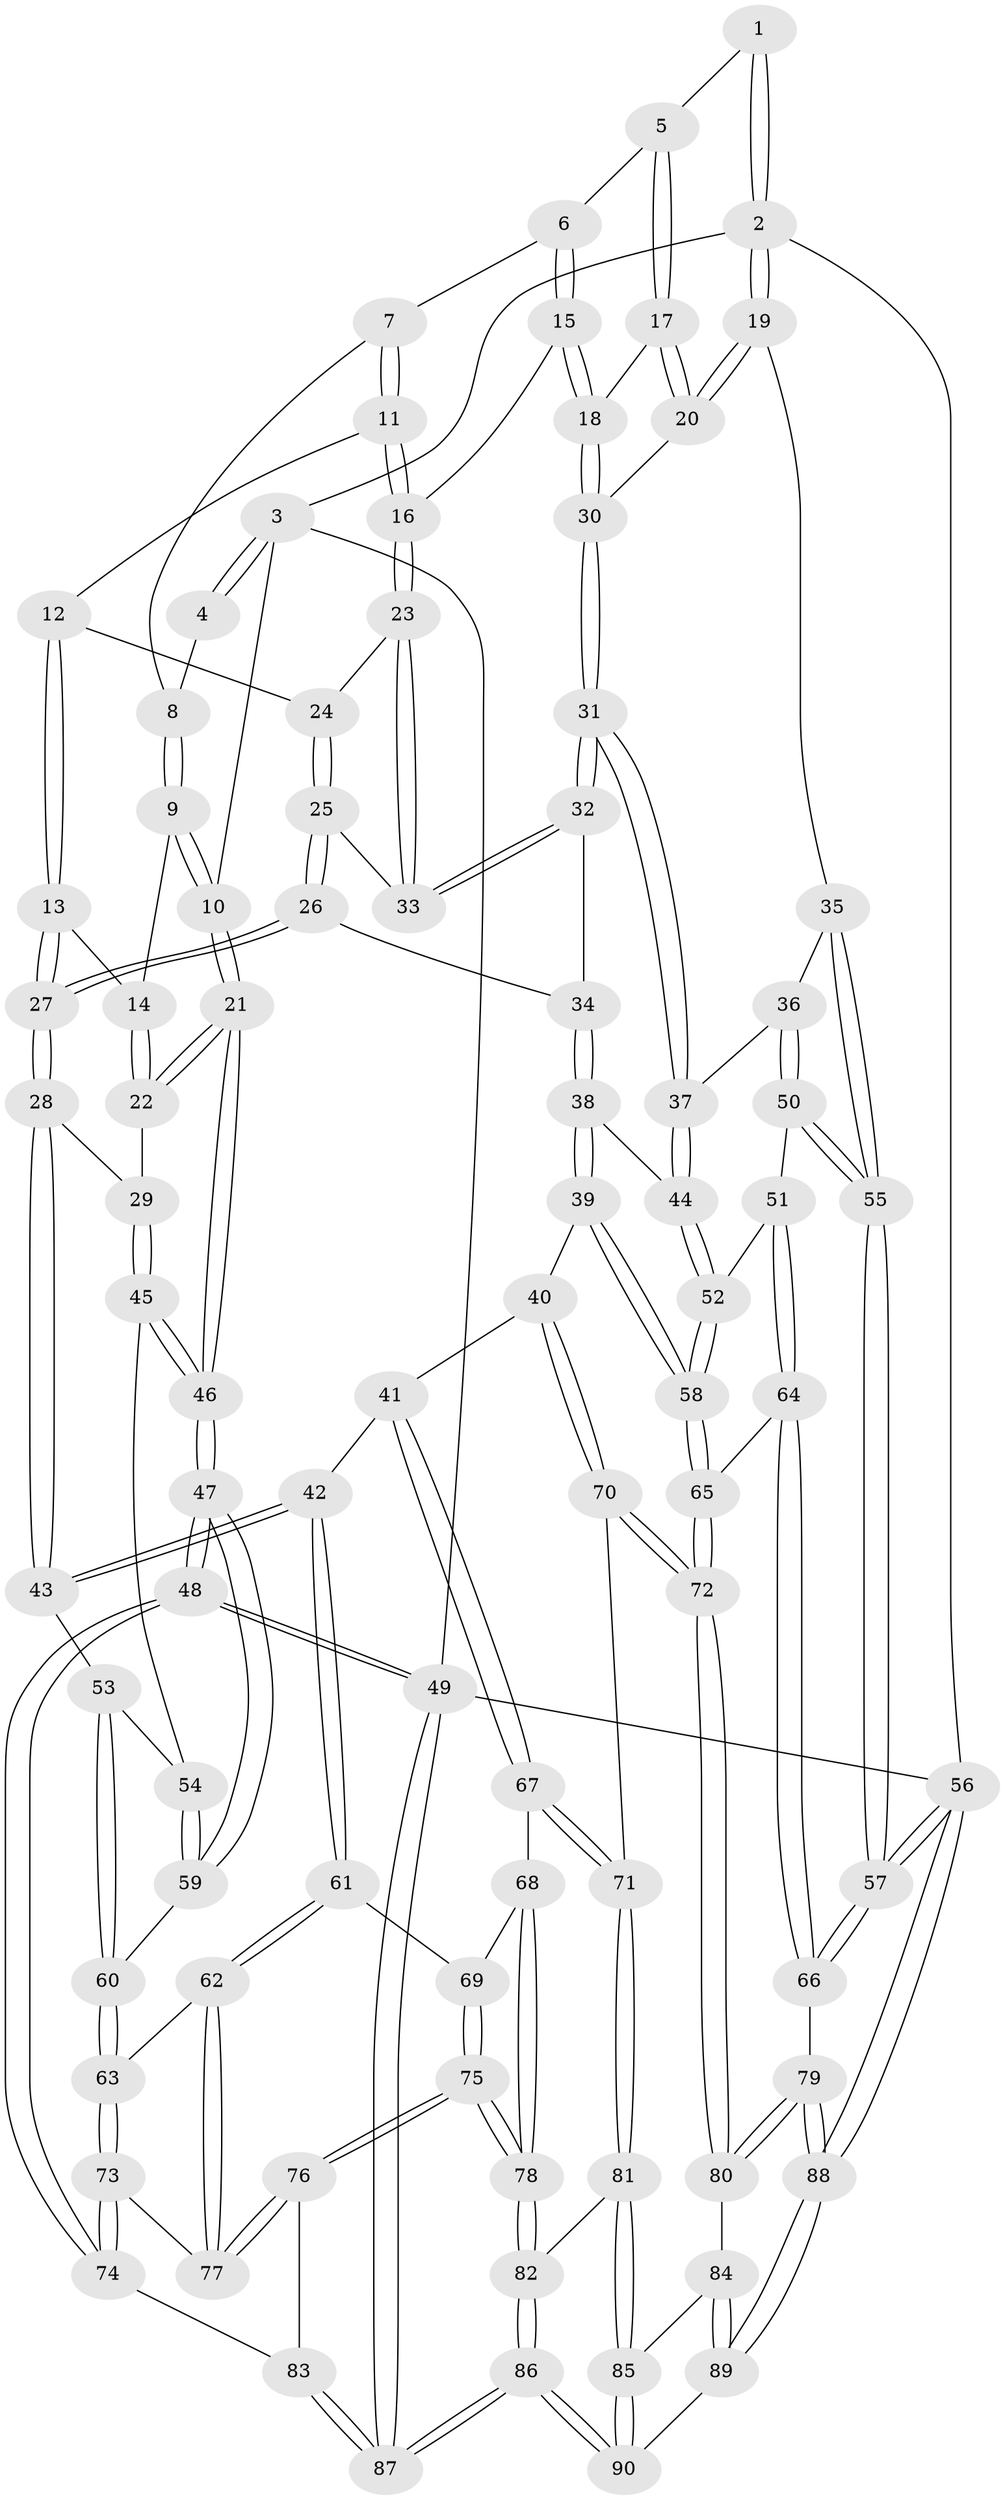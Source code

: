 // coarse degree distribution, {3: 0.14814814814814814, 8: 0.018518518518518517, 4: 0.48148148148148145, 5: 0.25925925925925924, 6: 0.09259259259259259}
// Generated by graph-tools (version 1.1) at 2025/42/03/06/25 10:42:32]
// undirected, 90 vertices, 222 edges
graph export_dot {
graph [start="1"]
  node [color=gray90,style=filled];
  1 [pos="+0.6687885556899316+0"];
  2 [pos="+1+0"];
  3 [pos="+0+0"];
  4 [pos="+0.40777857860561934+0"];
  5 [pos="+0.6676295813751665+0.07592001865796709"];
  6 [pos="+0.5500568753635654+0.09852427462081936"];
  7 [pos="+0.43382063895623535+0.07037327337230373"];
  8 [pos="+0.4151863254271519+0.05873281599398183"];
  9 [pos="+0.3357345165973313+0.11962527995002824"];
  10 [pos="+0+0"];
  11 [pos="+0.47331353673412146+0.2287028336123701"];
  12 [pos="+0.3997928517164203+0.24986145403360413"];
  13 [pos="+0.3865710003174784+0.24894299221862384"];
  14 [pos="+0.3290201196995908+0.16076524665499067"];
  15 [pos="+0.5296039981279392+0.23766975802938498"];
  16 [pos="+0.5152587416774034+0.2481665312018265"];
  17 [pos="+0.6703262235513392+0.07923989059512346"];
  18 [pos="+0.6582130216157293+0.2315461478162209"];
  19 [pos="+1+0.1197267559318568"];
  20 [pos="+0.9982193805699243+0.16070877124965743"];
  21 [pos="+0+0.025583708186481254"];
  22 [pos="+0.21623318660775143+0.26694809045231477"];
  23 [pos="+0.5150687843510026+0.2967919118442815"];
  24 [pos="+0.42538867272467124+0.2851698858972644"];
  25 [pos="+0.44782900225196165+0.3323257509689816"];
  26 [pos="+0.4146372998069537+0.3782912427509712"];
  27 [pos="+0.3169767592295183+0.39060640093778204"];
  28 [pos="+0.28733834651382734+0.40869045975485124"];
  29 [pos="+0.27022561022958147+0.3883400713835789"];
  30 [pos="+0.7160756607597071+0.34612441750062095"];
  31 [pos="+0.7146285201873944+0.3505977690953844"];
  32 [pos="+0.5520596190574785+0.3502140087180683"];
  33 [pos="+0.5151370758050949+0.29785535342857633"];
  34 [pos="+0.5055948941419027+0.424995796399898"];
  35 [pos="+1+0.1297312151357598"];
  36 [pos="+0.8840001662483119+0.44765605378416395"];
  37 [pos="+0.7231724531039576+0.4101251889540746"];
  38 [pos="+0.5138117167740137+0.4656935044695137"];
  39 [pos="+0.4827473707633716+0.5674696811886469"];
  40 [pos="+0.4741491117904382+0.5734224598421068"];
  41 [pos="+0.47047891887404264+0.5739345980372336"];
  42 [pos="+0.28271368906163563+0.5275645936023177"];
  43 [pos="+0.27657551710522893+0.520096061134353"];
  44 [pos="+0.7143728672196353+0.4358742599618592"];
  45 [pos="+0+0.3658324709812228"];
  46 [pos="+0+0.26829555778408454"];
  47 [pos="+0+0.6838512545383696"];
  48 [pos="+0+1"];
  49 [pos="+0+1"];
  50 [pos="+0.9128594824544015+0.5650097226196307"];
  51 [pos="+0.8694509717035472+0.598176139875119"];
  52 [pos="+0.7100949566020692+0.5525062087541519"];
  53 [pos="+0.22234840849646884+0.5282721937679774"];
  54 [pos="+0.08525100842173056+0.4910753817432279"];
  55 [pos="+1+0.5690269795352436"];
  56 [pos="+1+1"];
  57 [pos="+1+0.8519727532120099"];
  58 [pos="+0.6849324809164904+0.5822864029834709"];
  59 [pos="+0.030832860929578303+0.6213200007244315"];
  60 [pos="+0.1044412715731974+0.6493236327276359"];
  61 [pos="+0.27842600225862213+0.611967768879064"];
  62 [pos="+0.2052106201473902+0.7058364644110252"];
  63 [pos="+0.11277930103617598+0.6811883592483727"];
  64 [pos="+0.8701322136178921+0.6969965889667664"];
  65 [pos="+0.6836706648284429+0.6553297852335025"];
  66 [pos="+0.8872949855537945+0.776895571746545"];
  67 [pos="+0.4097856851722094+0.7248732535892474"];
  68 [pos="+0.3500217103107623+0.7212706307225315"];
  69 [pos="+0.28659849907665025+0.6297719992117186"];
  70 [pos="+0.5569802521185504+0.7503069674006109"];
  71 [pos="+0.4617177629244962+0.8000140277485666"];
  72 [pos="+0.6609872098976544+0.7704777045679961"];
  73 [pos="+0.08201859721564295+0.767161006074999"];
  74 [pos="+0.02302157705747534+0.8365185587258461"];
  75 [pos="+0.2629666908962056+0.8291718651780288"];
  76 [pos="+0.2535786573142324+0.8259048578098223"];
  77 [pos="+0.20701296476554412+0.7526652018604901"];
  78 [pos="+0.2823816747305354+0.8399051890485129"];
  79 [pos="+0.7687755388494442+0.8433903964391515"];
  80 [pos="+0.6948027860219251+0.8237897072989925"];
  81 [pos="+0.4241762929281697+0.8905383470552329"];
  82 [pos="+0.2940368286574981+0.8556139941741441"];
  83 [pos="+0.23669712138811047+0.8305993288201599"];
  84 [pos="+0.671548358175677+0.8525962906603729"];
  85 [pos="+0.4793796124564714+0.9939524767758374"];
  86 [pos="+0.08938158771612031+1"];
  87 [pos="+0+1"];
  88 [pos="+0.9618322132741017+1"];
  89 [pos="+0.6740896272772622+1"];
  90 [pos="+0.4704186391835823+1"];
  1 -- 2;
  1 -- 2;
  1 -- 5;
  2 -- 3;
  2 -- 19;
  2 -- 19;
  2 -- 56;
  3 -- 4;
  3 -- 4;
  3 -- 10;
  3 -- 49;
  4 -- 8;
  5 -- 6;
  5 -- 17;
  5 -- 17;
  6 -- 7;
  6 -- 15;
  6 -- 15;
  7 -- 8;
  7 -- 11;
  7 -- 11;
  8 -- 9;
  8 -- 9;
  9 -- 10;
  9 -- 10;
  9 -- 14;
  10 -- 21;
  10 -- 21;
  11 -- 12;
  11 -- 16;
  11 -- 16;
  12 -- 13;
  12 -- 13;
  12 -- 24;
  13 -- 14;
  13 -- 27;
  13 -- 27;
  14 -- 22;
  14 -- 22;
  15 -- 16;
  15 -- 18;
  15 -- 18;
  16 -- 23;
  16 -- 23;
  17 -- 18;
  17 -- 20;
  17 -- 20;
  18 -- 30;
  18 -- 30;
  19 -- 20;
  19 -- 20;
  19 -- 35;
  20 -- 30;
  21 -- 22;
  21 -- 22;
  21 -- 46;
  21 -- 46;
  22 -- 29;
  23 -- 24;
  23 -- 33;
  23 -- 33;
  24 -- 25;
  24 -- 25;
  25 -- 26;
  25 -- 26;
  25 -- 33;
  26 -- 27;
  26 -- 27;
  26 -- 34;
  27 -- 28;
  27 -- 28;
  28 -- 29;
  28 -- 43;
  28 -- 43;
  29 -- 45;
  29 -- 45;
  30 -- 31;
  30 -- 31;
  31 -- 32;
  31 -- 32;
  31 -- 37;
  31 -- 37;
  32 -- 33;
  32 -- 33;
  32 -- 34;
  34 -- 38;
  34 -- 38;
  35 -- 36;
  35 -- 55;
  35 -- 55;
  36 -- 37;
  36 -- 50;
  36 -- 50;
  37 -- 44;
  37 -- 44;
  38 -- 39;
  38 -- 39;
  38 -- 44;
  39 -- 40;
  39 -- 58;
  39 -- 58;
  40 -- 41;
  40 -- 70;
  40 -- 70;
  41 -- 42;
  41 -- 67;
  41 -- 67;
  42 -- 43;
  42 -- 43;
  42 -- 61;
  42 -- 61;
  43 -- 53;
  44 -- 52;
  44 -- 52;
  45 -- 46;
  45 -- 46;
  45 -- 54;
  46 -- 47;
  46 -- 47;
  47 -- 48;
  47 -- 48;
  47 -- 59;
  47 -- 59;
  48 -- 49;
  48 -- 49;
  48 -- 74;
  48 -- 74;
  49 -- 87;
  49 -- 87;
  49 -- 56;
  50 -- 51;
  50 -- 55;
  50 -- 55;
  51 -- 52;
  51 -- 64;
  51 -- 64;
  52 -- 58;
  52 -- 58;
  53 -- 54;
  53 -- 60;
  53 -- 60;
  54 -- 59;
  54 -- 59;
  55 -- 57;
  55 -- 57;
  56 -- 57;
  56 -- 57;
  56 -- 88;
  56 -- 88;
  57 -- 66;
  57 -- 66;
  58 -- 65;
  58 -- 65;
  59 -- 60;
  60 -- 63;
  60 -- 63;
  61 -- 62;
  61 -- 62;
  61 -- 69;
  62 -- 63;
  62 -- 77;
  62 -- 77;
  63 -- 73;
  63 -- 73;
  64 -- 65;
  64 -- 66;
  64 -- 66;
  65 -- 72;
  65 -- 72;
  66 -- 79;
  67 -- 68;
  67 -- 71;
  67 -- 71;
  68 -- 69;
  68 -- 78;
  68 -- 78;
  69 -- 75;
  69 -- 75;
  70 -- 71;
  70 -- 72;
  70 -- 72;
  71 -- 81;
  71 -- 81;
  72 -- 80;
  72 -- 80;
  73 -- 74;
  73 -- 74;
  73 -- 77;
  74 -- 83;
  75 -- 76;
  75 -- 76;
  75 -- 78;
  75 -- 78;
  76 -- 77;
  76 -- 77;
  76 -- 83;
  78 -- 82;
  78 -- 82;
  79 -- 80;
  79 -- 80;
  79 -- 88;
  79 -- 88;
  80 -- 84;
  81 -- 82;
  81 -- 85;
  81 -- 85;
  82 -- 86;
  82 -- 86;
  83 -- 87;
  83 -- 87;
  84 -- 85;
  84 -- 89;
  84 -- 89;
  85 -- 90;
  85 -- 90;
  86 -- 87;
  86 -- 87;
  86 -- 90;
  86 -- 90;
  88 -- 89;
  88 -- 89;
  89 -- 90;
}
